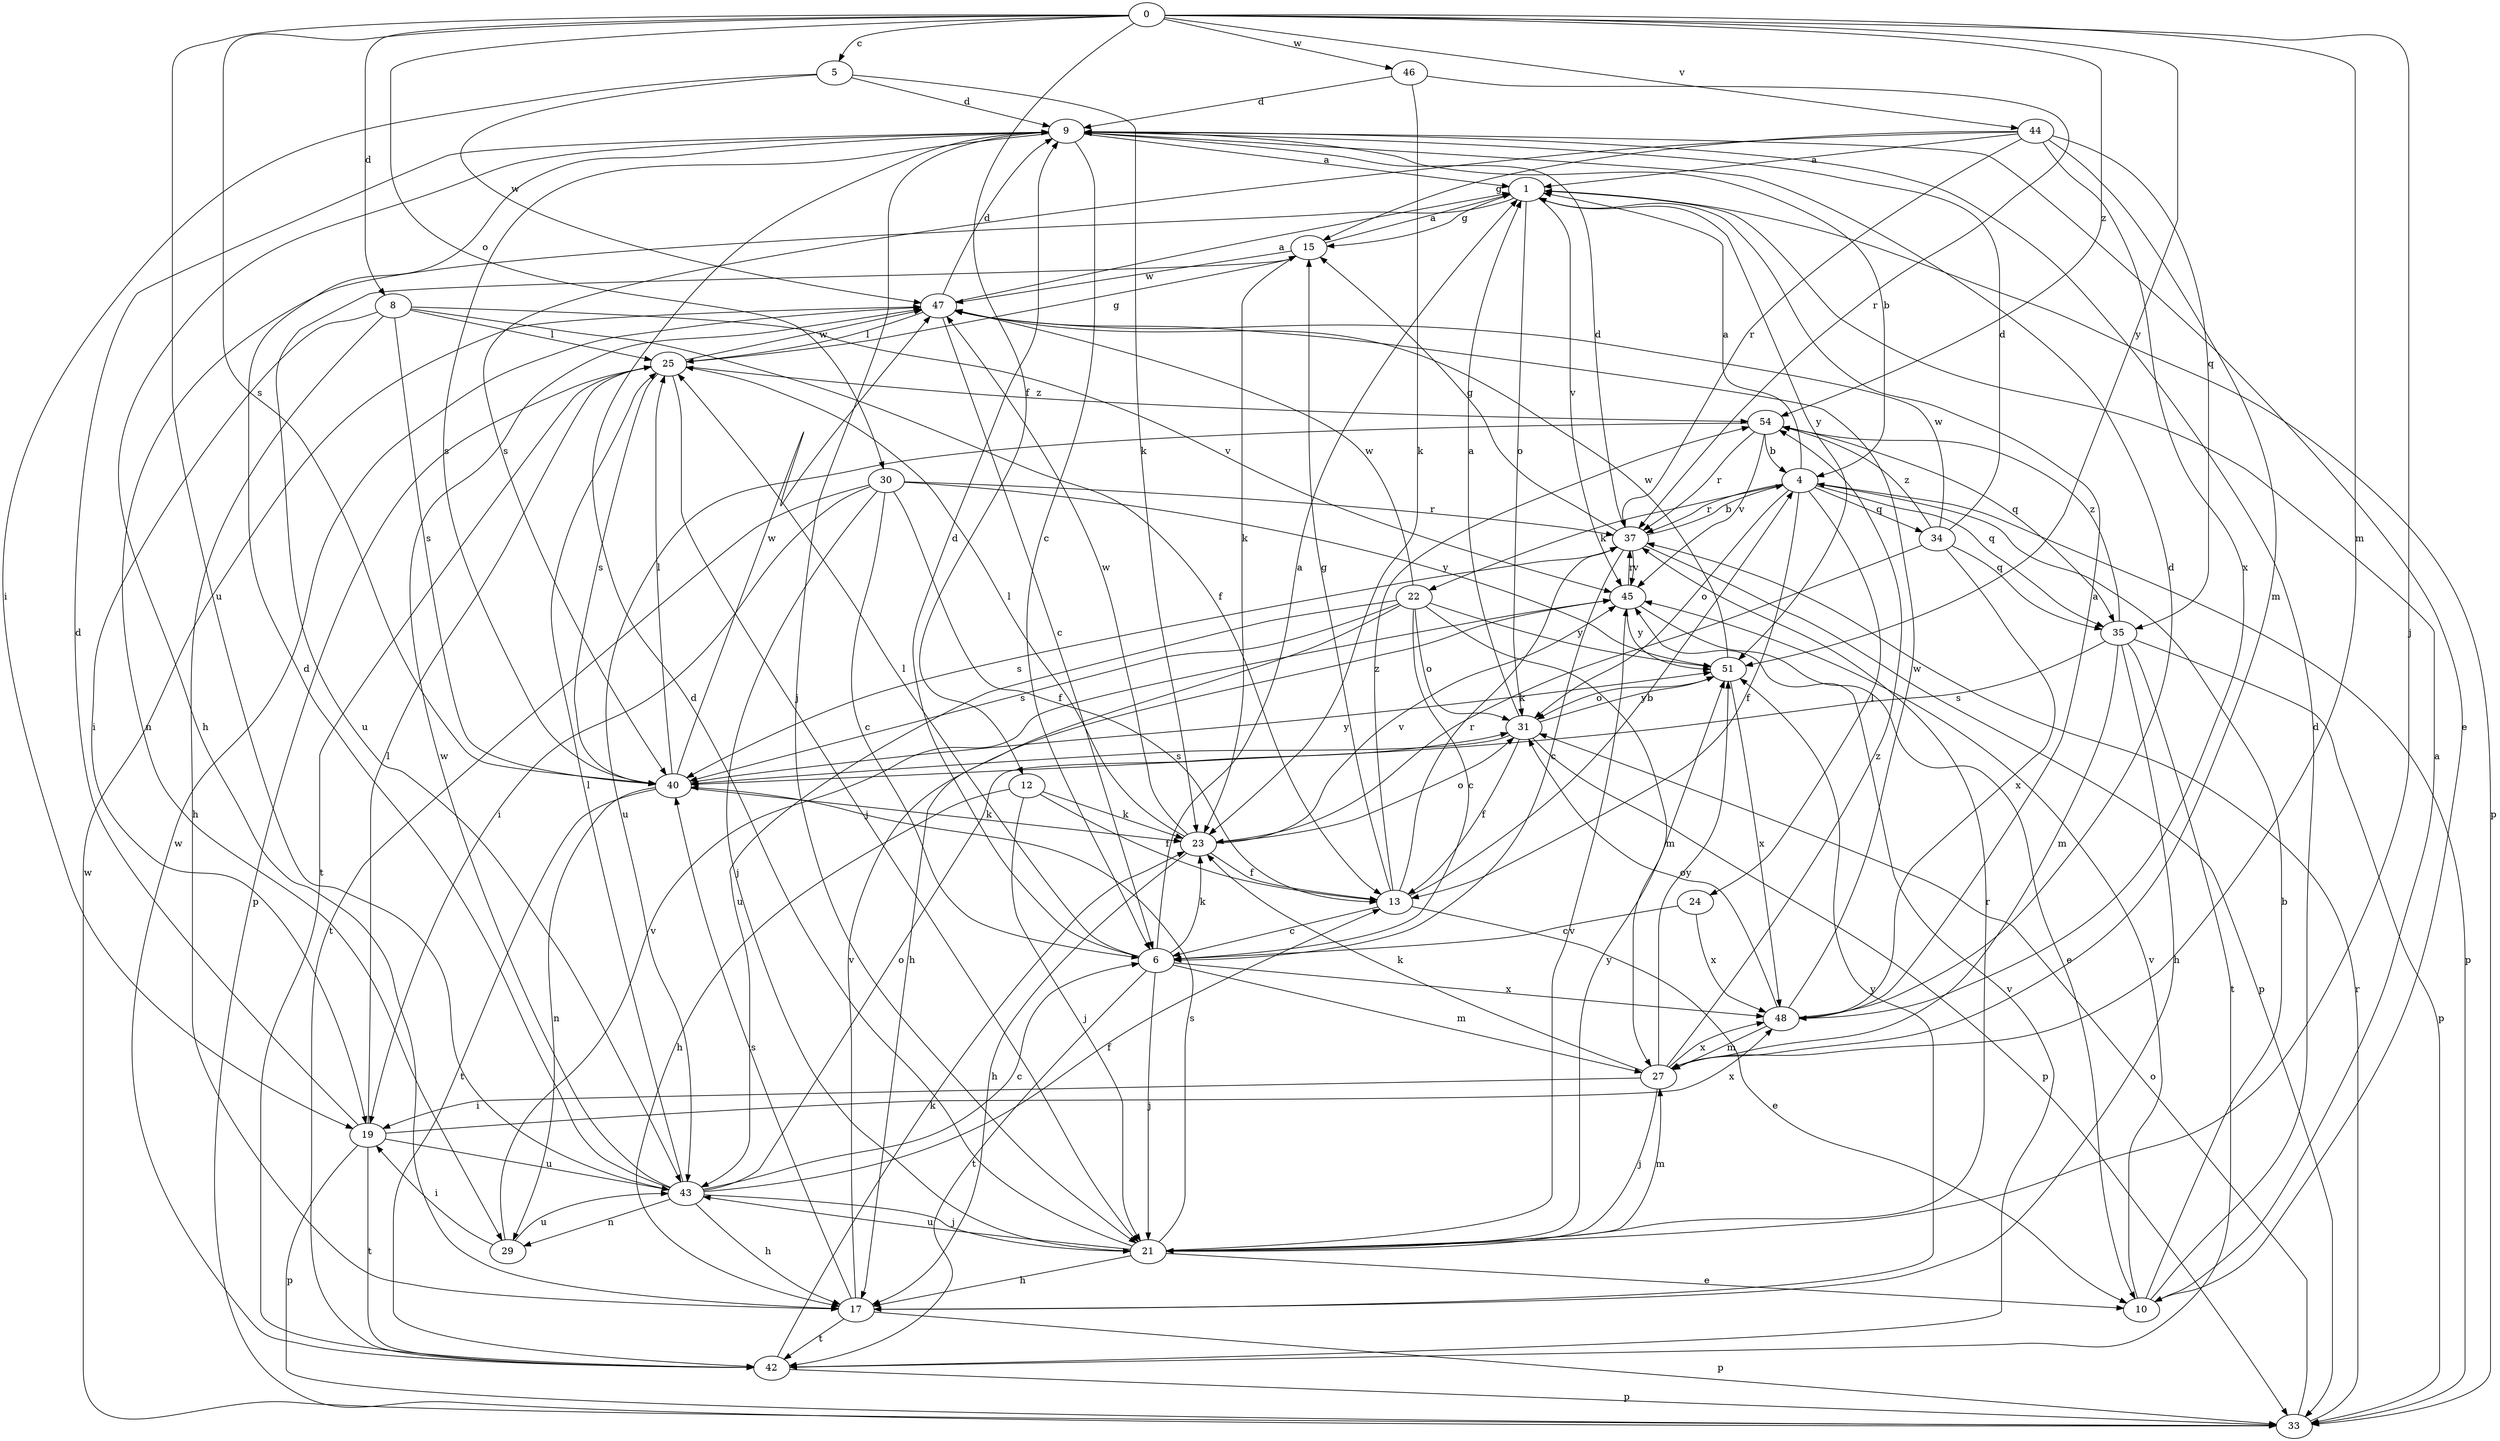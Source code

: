 strict digraph  {
0;
1;
4;
5;
6;
8;
9;
10;
12;
13;
15;
17;
19;
21;
22;
23;
24;
25;
27;
29;
30;
31;
33;
34;
35;
37;
40;
42;
43;
44;
45;
46;
47;
48;
51;
54;
0 -> 5  [label=c];
0 -> 8  [label=d];
0 -> 12  [label=f];
0 -> 21  [label=j];
0 -> 27  [label=m];
0 -> 30  [label=o];
0 -> 40  [label=s];
0 -> 43  [label=u];
0 -> 44  [label=v];
0 -> 46  [label=w];
0 -> 51  [label=y];
0 -> 54  [label=z];
1 -> 15  [label=g];
1 -> 29  [label=n];
1 -> 31  [label=o];
1 -> 33  [label=p];
1 -> 45  [label=v];
1 -> 51  [label=y];
4 -> 1  [label=a];
4 -> 13  [label=f];
4 -> 22  [label=k];
4 -> 24  [label=l];
4 -> 31  [label=o];
4 -> 33  [label=p];
4 -> 34  [label=q];
4 -> 35  [label=q];
4 -> 37  [label=r];
5 -> 9  [label=d];
5 -> 19  [label=i];
5 -> 23  [label=k];
5 -> 47  [label=w];
6 -> 1  [label=a];
6 -> 9  [label=d];
6 -> 21  [label=j];
6 -> 23  [label=k];
6 -> 25  [label=l];
6 -> 27  [label=m];
6 -> 42  [label=t];
6 -> 48  [label=x];
8 -> 13  [label=f];
8 -> 17  [label=h];
8 -> 19  [label=i];
8 -> 25  [label=l];
8 -> 40  [label=s];
8 -> 45  [label=v];
9 -> 1  [label=a];
9 -> 4  [label=b];
9 -> 6  [label=c];
9 -> 10  [label=e];
9 -> 17  [label=h];
9 -> 21  [label=j];
9 -> 40  [label=s];
10 -> 1  [label=a];
10 -> 4  [label=b];
10 -> 9  [label=d];
10 -> 45  [label=v];
12 -> 13  [label=f];
12 -> 17  [label=h];
12 -> 21  [label=j];
12 -> 23  [label=k];
13 -> 4  [label=b];
13 -> 6  [label=c];
13 -> 10  [label=e];
13 -> 15  [label=g];
13 -> 37  [label=r];
13 -> 54  [label=z];
15 -> 1  [label=a];
15 -> 23  [label=k];
15 -> 43  [label=u];
15 -> 47  [label=w];
17 -> 33  [label=p];
17 -> 40  [label=s];
17 -> 42  [label=t];
17 -> 45  [label=v];
17 -> 51  [label=y];
19 -> 9  [label=d];
19 -> 25  [label=l];
19 -> 33  [label=p];
19 -> 42  [label=t];
19 -> 43  [label=u];
19 -> 48  [label=x];
21 -> 9  [label=d];
21 -> 10  [label=e];
21 -> 17  [label=h];
21 -> 27  [label=m];
21 -> 37  [label=r];
21 -> 40  [label=s];
21 -> 43  [label=u];
21 -> 45  [label=v];
21 -> 51  [label=y];
22 -> 6  [label=c];
22 -> 17  [label=h];
22 -> 27  [label=m];
22 -> 31  [label=o];
22 -> 40  [label=s];
22 -> 43  [label=u];
22 -> 47  [label=w];
22 -> 51  [label=y];
23 -> 13  [label=f];
23 -> 17  [label=h];
23 -> 25  [label=l];
23 -> 31  [label=o];
23 -> 45  [label=v];
23 -> 47  [label=w];
24 -> 6  [label=c];
24 -> 48  [label=x];
25 -> 15  [label=g];
25 -> 21  [label=j];
25 -> 33  [label=p];
25 -> 40  [label=s];
25 -> 42  [label=t];
25 -> 47  [label=w];
25 -> 54  [label=z];
27 -> 19  [label=i];
27 -> 21  [label=j];
27 -> 23  [label=k];
27 -> 48  [label=x];
27 -> 51  [label=y];
27 -> 54  [label=z];
29 -> 19  [label=i];
29 -> 43  [label=u];
29 -> 45  [label=v];
30 -> 6  [label=c];
30 -> 13  [label=f];
30 -> 19  [label=i];
30 -> 21  [label=j];
30 -> 37  [label=r];
30 -> 42  [label=t];
30 -> 51  [label=y];
31 -> 1  [label=a];
31 -> 13  [label=f];
31 -> 33  [label=p];
31 -> 40  [label=s];
31 -> 51  [label=y];
33 -> 31  [label=o];
33 -> 37  [label=r];
33 -> 47  [label=w];
34 -> 9  [label=d];
34 -> 23  [label=k];
34 -> 35  [label=q];
34 -> 47  [label=w];
34 -> 48  [label=x];
34 -> 54  [label=z];
35 -> 17  [label=h];
35 -> 27  [label=m];
35 -> 33  [label=p];
35 -> 40  [label=s];
35 -> 42  [label=t];
35 -> 54  [label=z];
37 -> 4  [label=b];
37 -> 6  [label=c];
37 -> 9  [label=d];
37 -> 15  [label=g];
37 -> 33  [label=p];
37 -> 40  [label=s];
37 -> 45  [label=v];
40 -> 23  [label=k];
40 -> 25  [label=l];
40 -> 29  [label=n];
40 -> 42  [label=t];
40 -> 47  [label=w];
40 -> 51  [label=y];
42 -> 23  [label=k];
42 -> 33  [label=p];
42 -> 45  [label=v];
42 -> 47  [label=w];
43 -> 6  [label=c];
43 -> 9  [label=d];
43 -> 13  [label=f];
43 -> 17  [label=h];
43 -> 21  [label=j];
43 -> 25  [label=l];
43 -> 29  [label=n];
43 -> 31  [label=o];
43 -> 47  [label=w];
44 -> 1  [label=a];
44 -> 15  [label=g];
44 -> 27  [label=m];
44 -> 35  [label=q];
44 -> 37  [label=r];
44 -> 40  [label=s];
44 -> 48  [label=x];
45 -> 10  [label=e];
45 -> 37  [label=r];
45 -> 51  [label=y];
46 -> 9  [label=d];
46 -> 23  [label=k];
46 -> 37  [label=r];
47 -> 1  [label=a];
47 -> 6  [label=c];
47 -> 9  [label=d];
47 -> 25  [label=l];
48 -> 1  [label=a];
48 -> 9  [label=d];
48 -> 27  [label=m];
48 -> 31  [label=o];
48 -> 47  [label=w];
51 -> 31  [label=o];
51 -> 47  [label=w];
51 -> 48  [label=x];
54 -> 4  [label=b];
54 -> 35  [label=q];
54 -> 37  [label=r];
54 -> 43  [label=u];
54 -> 45  [label=v];
}
